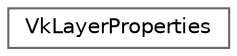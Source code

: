 digraph "类继承关系图"
{
 // LATEX_PDF_SIZE
  bgcolor="transparent";
  edge [fontname=Helvetica,fontsize=10,labelfontname=Helvetica,labelfontsize=10];
  node [fontname=Helvetica,fontsize=10,shape=box,height=0.2,width=0.4];
  rankdir="LR";
  Node0 [id="Node000000",label="VkLayerProperties",height=0.2,width=0.4,color="grey40", fillcolor="white", style="filled",URL="$struct_vk_layer_properties.html",tooltip=" "];
}
